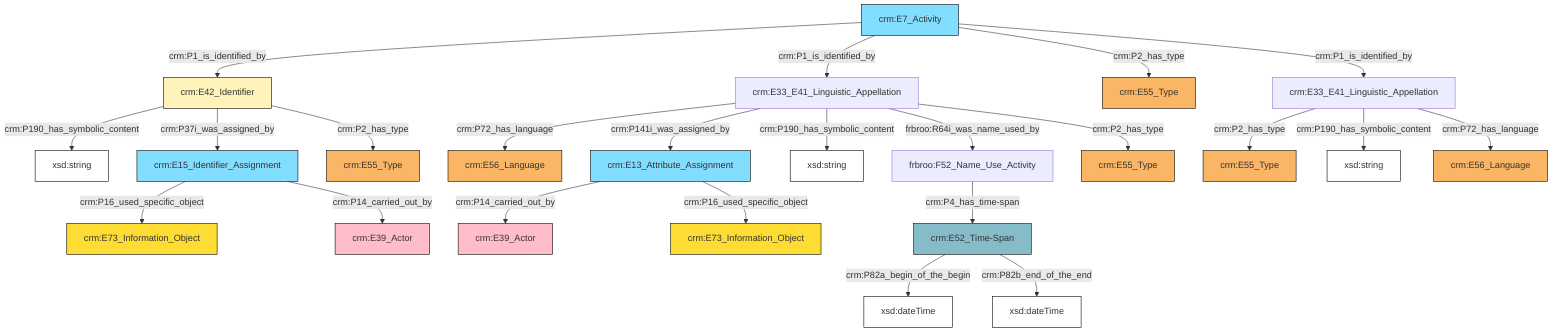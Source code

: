 flowchart TD
classDef Literal fill:#ffffff,stroke:#000000,color:;
classDef Literal_URI fill:#ffffff,stroke:#000000,color:;
classDef crm_E1_CRM_Entity fill:#ffffff,stroke:#000000,color:;
classDef crm_E1_CRM_Entity_URI fill:#ffffff,stroke:#000000,color:;
classDef crm_E2_Temporal_Entity fill:#82ddff,stroke:#000000,color:;
classDef crm_E2_Temporal_Entity_URI fill:#d2effa,stroke:#000000,color:;
classDef crm_E55_Type fill:#fab565,stroke:#000000,color:;
classDef crm_E55_Type_URI fill:#fde7ce,stroke:#000000,color:;
classDef crm_E52_Time-Span fill:#86bcc8,stroke:#000000,color:;
classDef crm_E52_Time-Span_URI fill:#dcebef,stroke:#000000,color:;
classDef crm_E41_Appellation fill:#fef3ba,stroke:#000000,color:;
classDef crm_E41_Appellation_URI fill:#fffae6,stroke:#000000,color:;
classDef crm_E53_Place fill:#94cc7d,stroke:#000000,color:;
classDef crm_E53_Place_URI fill:#e1f1da,stroke:#000000,color:;
classDef crm_E77_Persistent_Item fill:#ffffff,stroke:#000000,color:;
classDef crm_E77_Persistent_Item_URI fill:#ffffff,stroke:#000000,color:;
classDef crm_E28_Conceptual_Object fill:#fddc34,stroke:#000000,color:;
classDef crm_E28_Conceptual_Object_URI fill:#fef6cd,stroke:#000000,color:;
classDef crm_E18_Physical_Thing fill:#c78e66,stroke:#000000,color:;
classDef crm_E18_Physical_Thing_URI fill:#e3c8b5,stroke:#000000,color:;
classDef crm_E39_Actor fill:#ffbdca,stroke:#000000,color:;
classDef crm_E39_Actor_URI fill:#ffe6eb,stroke:#000000,color:;
classDef crm_E54_Dimension fill:#b8b8b8,stroke:#000000,color:;
classDef crm_E54_Dimension_URI fill:#f2f2f2,stroke:#000000,color:;
classDef crm_E92_Spacetime_Volume fill:#cc80ff,stroke:#000000,color:;
classDef crm_E92_Spacetime_Volume_URI fill:#ebccff,stroke:#000000,color:;
classDef crm_E59_Primitive_Value fill:#f0f0f0,stroke:#000000,color:;
classDef crm_E59_Primitive_Value_URI fill:#f2f2f2,stroke:#000000,color:;
classDef crm_PC0_Typed_CRM_Property fill:#ffffff,stroke:#000000,color:;
classDef crm_PC0_Typed_CRM_Property_URI fill:#ffffff,stroke:#000000,color:;
classDef Multi fill:#cccccc,stroke:#000000,color:;
classDef Multi_URI fill:#cccccc,stroke:#000000,color:;
0["crm:E7_Activity"]:::crm_E2_Temporal_Entity -->|crm:P1_is_identified_by| 1["crm:E42_Identifier"]:::crm_E41_Appellation
6["crm:E33_E41_Linguistic_Appellation"]:::Default -->|crm:P2_has_type| 7["crm:E55_Type"]:::crm_E55_Type
8["crm:E15_Identifier_Assignment"]:::crm_E2_Temporal_Entity -->|crm:P16_used_specific_object| 9["crm:E73_Information_Object"]:::crm_E28_Conceptual_Object
0["crm:E7_Activity"]:::crm_E2_Temporal_Entity -->|crm:P1_is_identified_by| 12["crm:E33_E41_Linguistic_Appellation"]:::Default
12["crm:E33_E41_Linguistic_Appellation"]:::Default -->|crm:P72_has_language| 14["crm:E56_Language"]:::crm_E55_Type
1["crm:E42_Identifier"]:::crm_E41_Appellation -->|crm:P190_has_symbolic_content| 15["xsd:string"]:::Literal
6["crm:E33_E41_Linguistic_Appellation"]:::Default -->|crm:P190_has_symbolic_content| 18["xsd:string"]:::Literal
2["frbroo:F52_Name_Use_Activity"]:::Default -->|crm:P4_has_time-span| 10["crm:E52_Time-Span"]:::crm_E52_Time-Span
0["crm:E7_Activity"]:::crm_E2_Temporal_Entity -->|crm:P2_has_type| 4["crm:E55_Type"]:::crm_E55_Type
10["crm:E52_Time-Span"]:::crm_E52_Time-Span -->|crm:P82a_begin_of_the_begin| 22["xsd:dateTime"]:::Literal
1["crm:E42_Identifier"]:::crm_E41_Appellation -->|crm:P37i_was_assigned_by| 8["crm:E15_Identifier_Assignment"]:::crm_E2_Temporal_Entity
0["crm:E7_Activity"]:::crm_E2_Temporal_Entity -->|crm:P1_is_identified_by| 6["crm:E33_E41_Linguistic_Appellation"]:::Default
25["crm:E13_Attribute_Assignment"]:::crm_E2_Temporal_Entity -->|crm:P14_carried_out_by| 16["crm:E39_Actor"]:::crm_E39_Actor
1["crm:E42_Identifier"]:::crm_E41_Appellation -->|crm:P2_has_type| 27["crm:E55_Type"]:::crm_E55_Type
12["crm:E33_E41_Linguistic_Appellation"]:::Default -->|crm:P141i_was_assigned_by| 25["crm:E13_Attribute_Assignment"]:::crm_E2_Temporal_Entity
12["crm:E33_E41_Linguistic_Appellation"]:::Default -->|crm:P190_has_symbolic_content| 32["xsd:string"]:::Literal
6["crm:E33_E41_Linguistic_Appellation"]:::Default -->|crm:P72_has_language| 23["crm:E56_Language"]:::crm_E55_Type
12["crm:E33_E41_Linguistic_Appellation"]:::Default -->|frbroo:R64i_was_name_used_by| 2["frbroo:F52_Name_Use_Activity"]:::Default
10["crm:E52_Time-Span"]:::crm_E52_Time-Span -->|crm:P82b_end_of_the_end| 36["xsd:dateTime"]:::Literal
12["crm:E33_E41_Linguistic_Appellation"]:::Default -->|crm:P2_has_type| 20["crm:E55_Type"]:::crm_E55_Type
8["crm:E15_Identifier_Assignment"]:::crm_E2_Temporal_Entity -->|crm:P14_carried_out_by| 40["crm:E39_Actor"]:::crm_E39_Actor
25["crm:E13_Attribute_Assignment"]:::crm_E2_Temporal_Entity -->|crm:P16_used_specific_object| 28["crm:E73_Information_Object"]:::crm_E28_Conceptual_Object